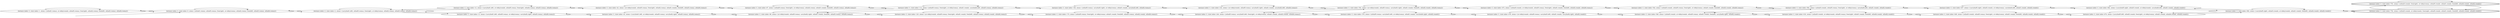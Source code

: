 digraph {
rankdir="LR"
s1[label="(instance index=3, state index=1, atoms={at(ball1,rooma), at-robby(roomb), at(ball5,rooma), free(right), at(ball2,rooma), free(left), at(ball3,rooma), at(ball4,rooma)})"]
s0[label="(instance index=3, state index=0, atoms={at(ball1,rooma), at(ball5,rooma), free(right), at-robby(rooma), at(ball2,rooma), free(left), at(ball3,rooma), at(ball4,rooma)})"]
s2[label="(instance index=3, state index=2, atoms={carry(ball1,left), at(ball5,rooma), free(right), at-robby(rooma), at(ball2,rooma), at(ball3,rooma), at(ball4,rooma)})"]
s12[label="(instance index=3, state index=12, atoms={carry(ball1,left), at-robby(roomb), at(ball5,rooma), free(right), at(ball2,rooma), at(ball3,rooma), at(ball4,rooma)})"]
s13[label="(instance index=3, state index=13, atoms={carry(ball1,left), at(ball5,rooma), at-robby(rooma), carry(ball2,right), at(ball3,rooma), at(ball4,rooma)})"]
s43[label="(instance index=3, state index=43, atoms={carry(ball1,left), at-robby(roomb), at(ball5,rooma), carry(ball2,right), at(ball3,rooma), at(ball4,rooma)})"]
s42[label="(instance index=3, state index=42, atoms={at-robby(roomb), at(ball5,rooma), free(right), at(ball2,rooma), at(ball1,roomb), free(left), at(ball3,rooma), at(ball4,rooma)})"]
s68[label="(instance index=3, state index=68, atoms={at-robby(roomb), at(ball5,rooma), carry(ball2,right), at(ball1,roomb), free(left), at(ball3,rooma), at(ball4,rooma)})"]
s67[label="(instance index=3, state index=67, atoms={at(ball5,rooma), free(right), at-robby(rooma), at(ball2,rooma), at(ball1,roomb), free(left), at(ball3,rooma), at(ball4,rooma)})"]
s112[label="(instance index=3, state index=112, atoms={at(ball5,rooma), free(right), at-robby(rooma), at(ball1,roomb), carry(ball2,left), at(ball3,rooma), at(ball4,rooma)})"]
s120[label="(instance index=3, state index=120, atoms={at-robby(roomb), at(ball5,rooma), free(right), at(ball1,roomb), free(left), at(ball3,rooma), at(ball2,roomb), at(ball4,rooma)})"]
s174[label="(instance index=3, state index=174, atoms={at(ball5,rooma), free(right), at-robby(rooma), at(ball1,roomb), free(left), at(ball3,rooma), at(ball2,roomb), at(ball4,rooma)})"]
s162[label="(instance index=3, state index=162, atoms={at(ball5,rooma), carry(ball3,right), at-robby(rooma), at(ball1,roomb), carry(ball2,left), at(ball4,rooma)})"]
s232[label="(instance index=3, state index=232, atoms={at-robby(roomb), at(ball5,rooma), carry(ball3,right), at(ball1,roomb), carry(ball2,left), at(ball4,rooma)})"]
s244[label="(instance index=3, state index=244, atoms={at(ball5,rooma), carry(ball3,left), free(right), at-robby(rooma), at(ball1,roomb), at(ball2,roomb), at(ball4,rooma)})"]
s376[label="(instance index=3, state index=376, atoms={at(ball5,rooma), carry(ball3,left), at-robby(rooma), at(ball1,roomb), carry(ball4,right), at(ball2,roomb)})"]
s352[label="(instance index=3, state index=352, atoms={at-robby(roomb), at(ball5,rooma), carry(ball3,right), at(ball1,roomb), free(left), at(ball2,roomb), at(ball4,rooma)})"]
s478[label="(instance index=3, state index=478, atoms={at-robby(roomb), at(ball5,rooma), carry(ball3,left), at(ball1,roomb), carry(ball4,right), at(ball2,roomb)})"]
s472[label="(instance index=3, state index=472, atoms={at(ball3,roomb), at-robby(roomb), at(ball5,rooma), free(right), at(ball1,roomb), free(left), at(ball2,roomb), at(ball4,rooma)})"]
s548[label="(instance index=3, state index=548, atoms={at(ball3,roomb), at-robby(roomb), at(ball5,rooma), at(ball1,roomb), free(left), carry(ball4,right), at(ball2,roomb)})"]
s542[label="(instance index=3, state index=542, atoms={at(ball3,roomb), at(ball5,rooma), free(right), at-robby(rooma), at(ball1,roomb), free(left), at(ball2,roomb), at(ball4,rooma)})"]
s616[label="(instance index=3, state index=616, atoms={at(ball3,roomb), at-robby(roomb), at(ball5,rooma), free(right), at(ball1,roomb), free(left), at(ball4,roomb), at(ball2,roomb)})"]
s592[label="(instance index=3, state index=592, atoms={at(ball3,roomb), at(ball5,rooma), free(right), at-robby(rooma), carry(ball4,left), at(ball1,roomb), at(ball2,roomb)})"]
s637[label="(instance index=3, state index=637, atoms={carry(ball5,right), at(ball3,roomb), at-robby(rooma), carry(ball4,left), at(ball1,roomb), at(ball2,roomb)})"]
s649[label="(instance index=3, state index=649, atoms={at(ball3,roomb), at(ball5,rooma), free(right), at-robby(rooma), at(ball1,roomb), free(left), at(ball4,roomb), at(ball2,roomb)})"]
s674[label="(instance index=3, state index=674, atoms={carry(ball5,left), at(ball3,roomb), free(right), at-robby(rooma), at(ball1,roomb), at(ball4,roomb), at(ball2,roomb)})"]
s662[label="(instance index=3, state index=662, atoms={carry(ball5,right), at(ball3,roomb), at-robby(roomb), carry(ball4,left), at(ball1,roomb), at(ball2,roomb)})"]
s692[label="(instance index=3, state index=692, atoms={carry(ball5,right), at(ball3,roomb), at-robby(roomb), at(ball1,roomb), free(left), at(ball4,roomb), at(ball2,roomb)})"]
s703[peripheries=2,label="(instance index=3, state index=703, atoms={at(ball3,roomb), free(right), at-robby(rooma), at(ball5,roomb), at(ball1,roomb), free(left), at(ball4,roomb), at(ball2,roomb)})"]
s702[peripheries=2,label="(instance index=3, state index=702, atoms={at(ball3,roomb), at-robby(roomb), free(right), at(ball5,roomb), at(ball1,roomb), free(left), at(ball4,roomb), at(ball2,roomb)})"]
Dangling [ label = "", style = invis ]
{ rank = same; Dangling }
Dangling -> s0
{ rank = same; s0}
{ rank = same; s0}
{ rank = same; s2}
{ rank = same; s12,s13}
{ rank = same; s43,s42}
{ rank = same; s68,s67}
{ rank = same; s112,s120}
{ rank = same; s174,s162}
{ rank = same; s232,s244}
{ rank = same; s376,s352}
{ rank = same; s478,s472}
{ rank = same; s548,s542}
{ rank = same; s616,s592}
{ rank = same; s637,s649}
{ rank = same; s674,s662}
{ rank = same; s692}
{ rank = same; s703,s702}
{
s1->s1
s1->s0
}
{
s0->s2
s0->s1
s0->s0
}
{
s2->s13
s2->s12
s2->s2
s2->s0
}
{
s12->s42
s12->s12
s12->s2
s13->s13
s13->s43
s13->s2
}
{
s43->s68
s43->s13
s43->s43
s42->s67
s42->s12
s42->s42
}
{
s68->s120
s68->s68
s68->s43
s68->s112
s67->s42
s67->s67
s67->s112
}
{
s112->s68
s112->s67
s112->s162
s112->s112
s120->s68
s120->s174
s120->s120
}
{
s174->s244
s174->s174
s174->s120
s162->s162
s162->s232
s162->s112
}
{
s232->s162
s232->s352
s232->s232
s244->s352
s244->s174
s244->s244
s244->s376
}
{
s376->s478
s376->s244
s376->s376
s352->s244
s352->s352
s352->s232
s352->s472
}
{
s478->s548
s478->s478
s478->s376
s472->s542
s472->s352
s472->s472
}
{
s548->s616
s548->s478
s548->s548
s548->s592
s542->s542
s542->s592
s542->s472
}
{
s616->s548
s616->s649
s616->s616
s592->s548
s592->s542
s592->s637
s592->s592
}
{
s637->s662
s637->s637
s637->s592
s649->s674
s649->s649
s649->s616
}
{
s674->s692
s674->s674
s674->s649
s662->s637
s662->s662
s662->s692
}
{
s692->s662
s692->s702
s692->s692
s692->s674
}
{
s703->s703
s703->s702
s702->s703
s702->s702
s702->s692
}
}
